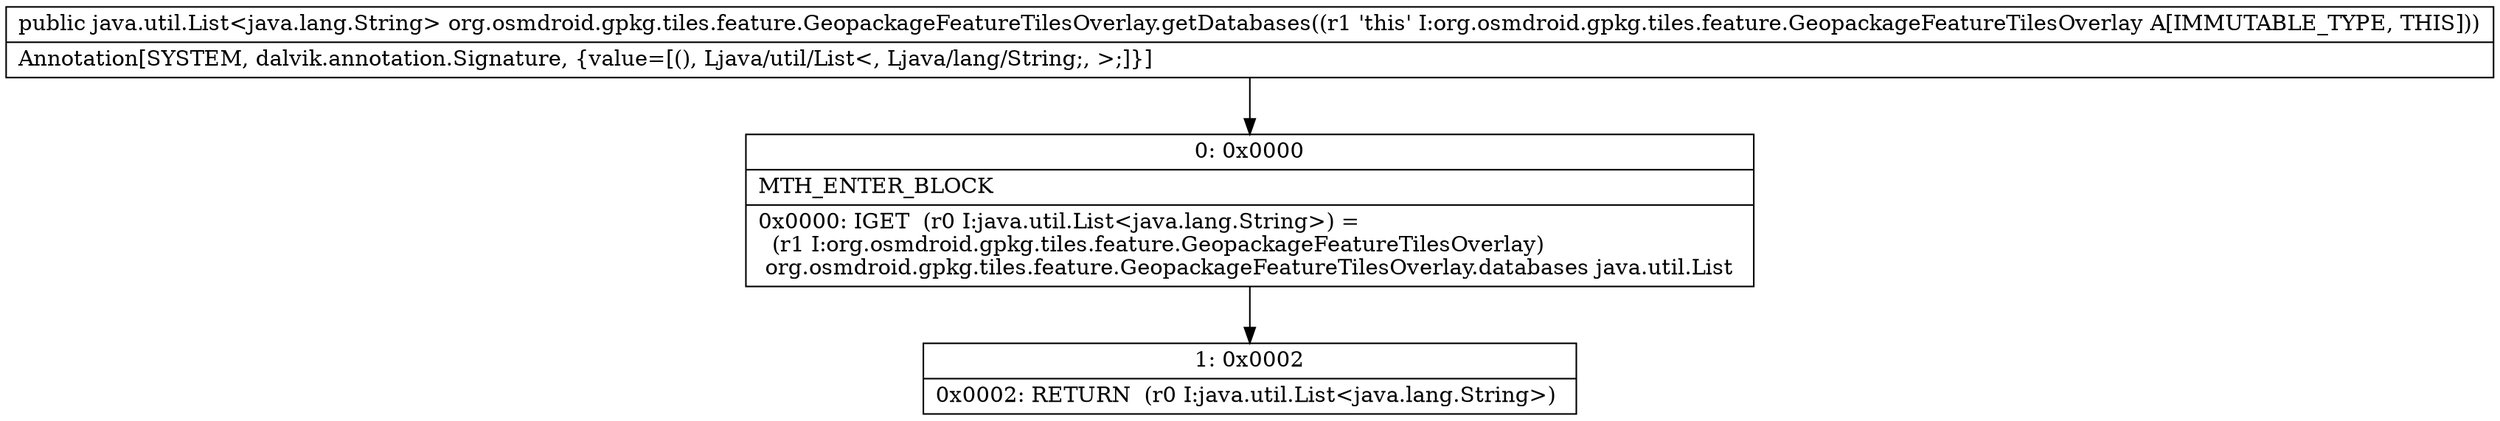 digraph "CFG fororg.osmdroid.gpkg.tiles.feature.GeopackageFeatureTilesOverlay.getDatabases()Ljava\/util\/List;" {
Node_0 [shape=record,label="{0\:\ 0x0000|MTH_ENTER_BLOCK\l|0x0000: IGET  (r0 I:java.util.List\<java.lang.String\>) = \l  (r1 I:org.osmdroid.gpkg.tiles.feature.GeopackageFeatureTilesOverlay)\l org.osmdroid.gpkg.tiles.feature.GeopackageFeatureTilesOverlay.databases java.util.List \l}"];
Node_1 [shape=record,label="{1\:\ 0x0002|0x0002: RETURN  (r0 I:java.util.List\<java.lang.String\>) \l}"];
MethodNode[shape=record,label="{public java.util.List\<java.lang.String\> org.osmdroid.gpkg.tiles.feature.GeopackageFeatureTilesOverlay.getDatabases((r1 'this' I:org.osmdroid.gpkg.tiles.feature.GeopackageFeatureTilesOverlay A[IMMUTABLE_TYPE, THIS]))  | Annotation[SYSTEM, dalvik.annotation.Signature, \{value=[(), Ljava\/util\/List\<, Ljava\/lang\/String;, \>;]\}]\l}"];
MethodNode -> Node_0;
Node_0 -> Node_1;
}


